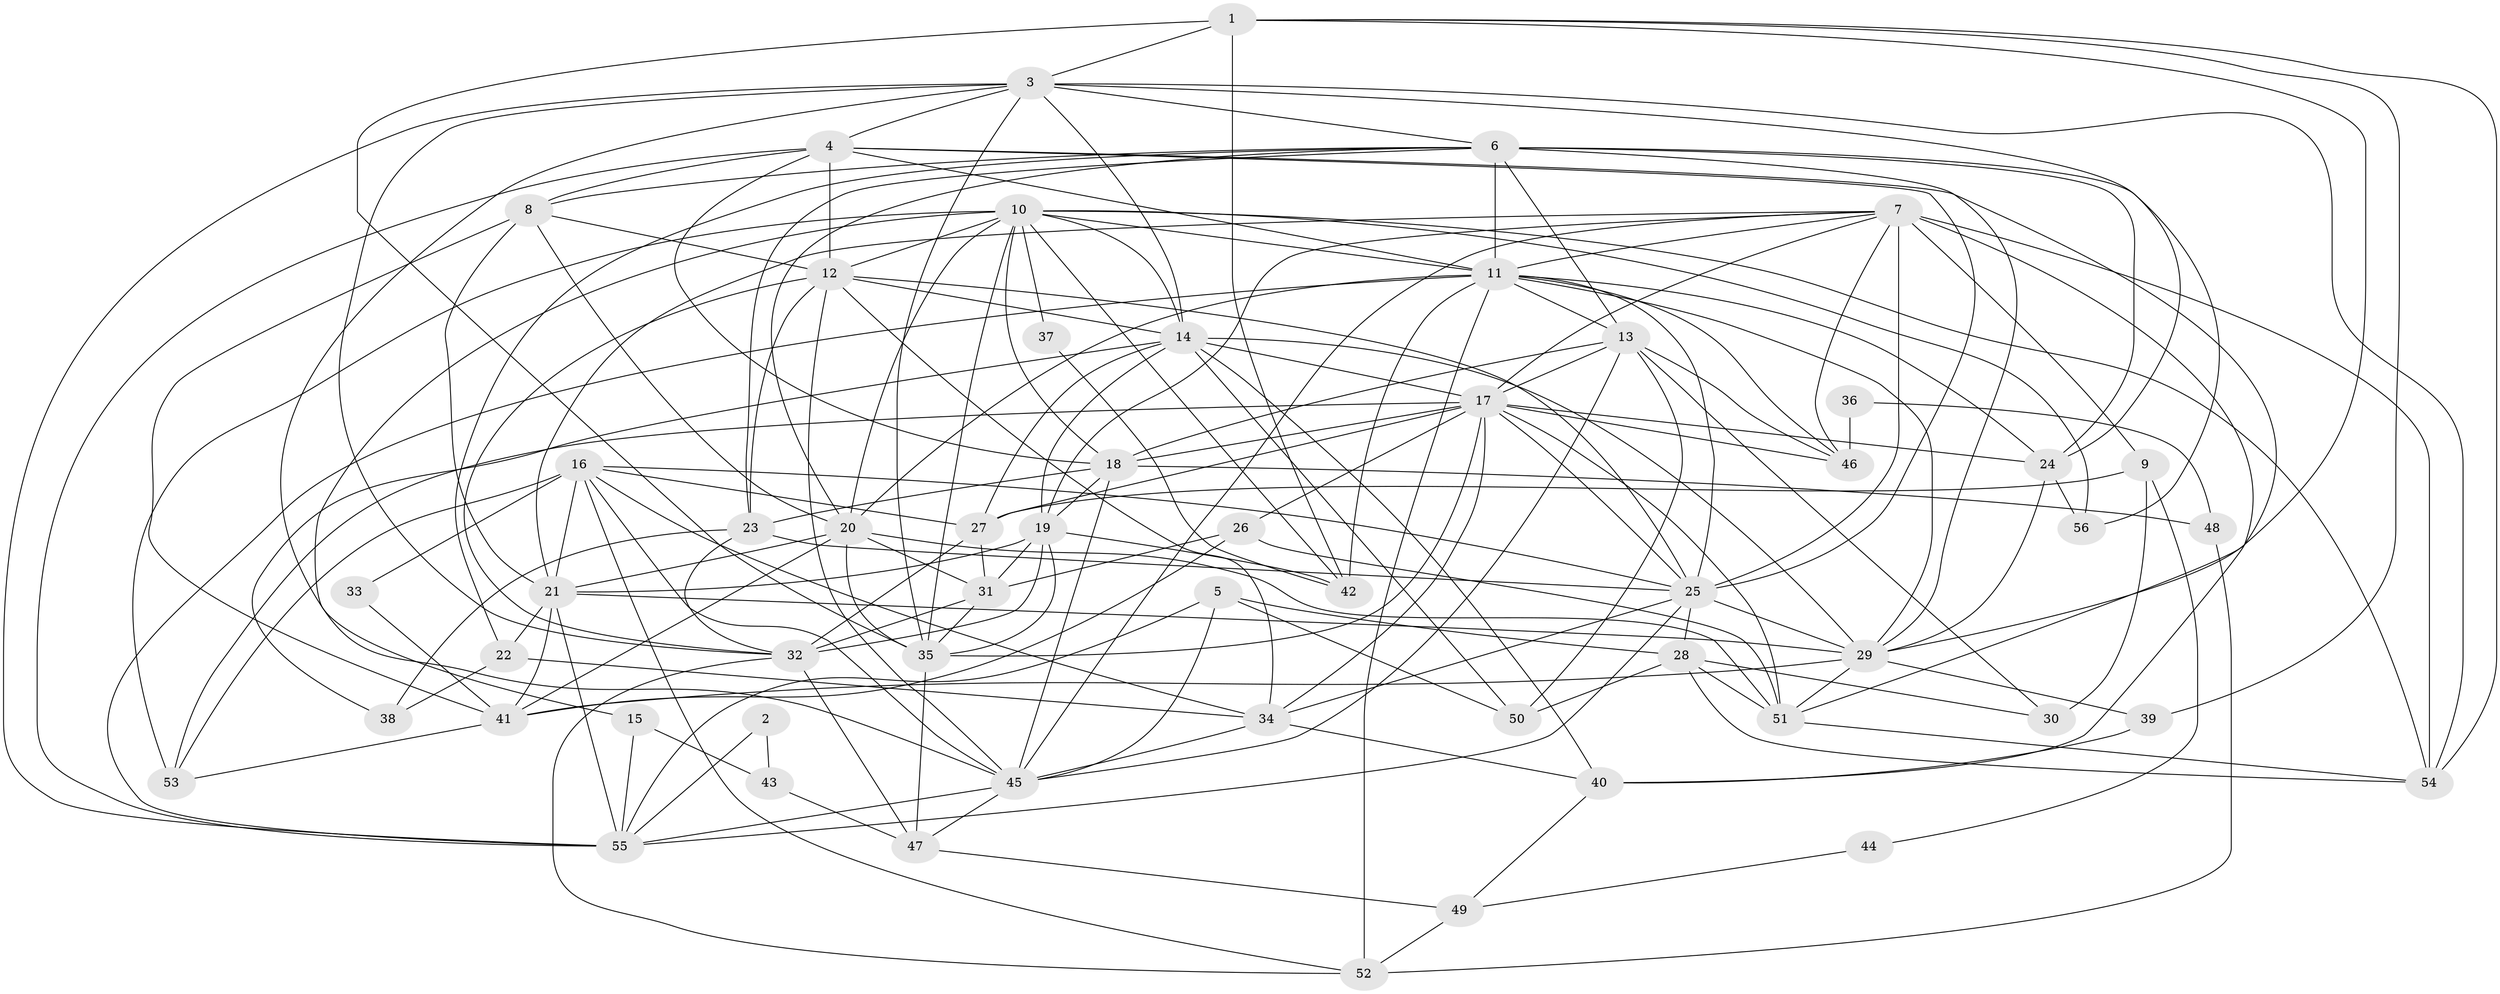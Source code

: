 // original degree distribution, {4: 0.2898550724637681, 2: 0.11594202898550725, 7: 0.014492753623188406, 3: 0.2753623188405797, 5: 0.18115942028985507, 6: 0.10869565217391304, 8: 0.007246376811594203, 9: 0.007246376811594203}
// Generated by graph-tools (version 1.1) at 2025/51/03/04/25 22:51:03]
// undirected, 56 vertices, 177 edges
graph export_dot {
  node [color=gray90,style=filled];
  1;
  2;
  3;
  4;
  5;
  6;
  7;
  8;
  9;
  10;
  11;
  12;
  13;
  14;
  15;
  16;
  17;
  18;
  19;
  20;
  21;
  22;
  23;
  24;
  25;
  26;
  27;
  28;
  29;
  30;
  31;
  32;
  33;
  34;
  35;
  36;
  37;
  38;
  39;
  40;
  41;
  42;
  43;
  44;
  45;
  46;
  47;
  48;
  49;
  50;
  51;
  52;
  53;
  54;
  55;
  56;
  1 -- 3 [weight=1.0];
  1 -- 29 [weight=1.0];
  1 -- 35 [weight=2.0];
  1 -- 39 [weight=1.0];
  1 -- 42 [weight=1.0];
  1 -- 54 [weight=1.0];
  2 -- 43 [weight=1.0];
  2 -- 55 [weight=1.0];
  3 -- 4 [weight=1.0];
  3 -- 6 [weight=1.0];
  3 -- 14 [weight=1.0];
  3 -- 24 [weight=1.0];
  3 -- 32 [weight=1.0];
  3 -- 35 [weight=1.0];
  3 -- 45 [weight=1.0];
  3 -- 54 [weight=1.0];
  3 -- 55 [weight=1.0];
  4 -- 8 [weight=1.0];
  4 -- 11 [weight=1.0];
  4 -- 12 [weight=1.0];
  4 -- 18 [weight=1.0];
  4 -- 25 [weight=1.0];
  4 -- 51 [weight=1.0];
  4 -- 55 [weight=1.0];
  5 -- 28 [weight=1.0];
  5 -- 45 [weight=1.0];
  5 -- 50 [weight=1.0];
  5 -- 55 [weight=1.0];
  6 -- 8 [weight=2.0];
  6 -- 11 [weight=1.0];
  6 -- 13 [weight=1.0];
  6 -- 20 [weight=1.0];
  6 -- 22 [weight=1.0];
  6 -- 23 [weight=1.0];
  6 -- 24 [weight=3.0];
  6 -- 29 [weight=1.0];
  6 -- 56 [weight=1.0];
  7 -- 9 [weight=1.0];
  7 -- 11 [weight=1.0];
  7 -- 17 [weight=1.0];
  7 -- 19 [weight=1.0];
  7 -- 21 [weight=1.0];
  7 -- 25 [weight=2.0];
  7 -- 40 [weight=1.0];
  7 -- 45 [weight=1.0];
  7 -- 46 [weight=1.0];
  7 -- 54 [weight=3.0];
  8 -- 12 [weight=1.0];
  8 -- 20 [weight=1.0];
  8 -- 21 [weight=1.0];
  8 -- 41 [weight=1.0];
  9 -- 27 [weight=1.0];
  9 -- 30 [weight=1.0];
  9 -- 44 [weight=1.0];
  10 -- 11 [weight=1.0];
  10 -- 12 [weight=1.0];
  10 -- 14 [weight=1.0];
  10 -- 15 [weight=1.0];
  10 -- 18 [weight=1.0];
  10 -- 20 [weight=1.0];
  10 -- 35 [weight=1.0];
  10 -- 37 [weight=1.0];
  10 -- 42 [weight=1.0];
  10 -- 53 [weight=1.0];
  10 -- 54 [weight=1.0];
  10 -- 56 [weight=1.0];
  11 -- 13 [weight=1.0];
  11 -- 20 [weight=1.0];
  11 -- 24 [weight=1.0];
  11 -- 25 [weight=1.0];
  11 -- 29 [weight=2.0];
  11 -- 42 [weight=1.0];
  11 -- 46 [weight=1.0];
  11 -- 52 [weight=1.0];
  11 -- 55 [weight=1.0];
  12 -- 14 [weight=1.0];
  12 -- 23 [weight=1.0];
  12 -- 25 [weight=2.0];
  12 -- 32 [weight=1.0];
  12 -- 34 [weight=1.0];
  12 -- 45 [weight=1.0];
  13 -- 17 [weight=1.0];
  13 -- 18 [weight=1.0];
  13 -- 30 [weight=1.0];
  13 -- 45 [weight=1.0];
  13 -- 46 [weight=1.0];
  13 -- 50 [weight=1.0];
  14 -- 17 [weight=1.0];
  14 -- 19 [weight=1.0];
  14 -- 27 [weight=1.0];
  14 -- 29 [weight=1.0];
  14 -- 38 [weight=1.0];
  14 -- 40 [weight=2.0];
  14 -- 50 [weight=1.0];
  15 -- 43 [weight=1.0];
  15 -- 55 [weight=1.0];
  16 -- 21 [weight=2.0];
  16 -- 25 [weight=1.0];
  16 -- 27 [weight=1.0];
  16 -- 33 [weight=1.0];
  16 -- 34 [weight=1.0];
  16 -- 45 [weight=1.0];
  16 -- 52 [weight=1.0];
  16 -- 53 [weight=1.0];
  17 -- 18 [weight=1.0];
  17 -- 24 [weight=1.0];
  17 -- 25 [weight=1.0];
  17 -- 26 [weight=1.0];
  17 -- 27 [weight=1.0];
  17 -- 34 [weight=1.0];
  17 -- 35 [weight=1.0];
  17 -- 46 [weight=1.0];
  17 -- 51 [weight=1.0];
  17 -- 53 [weight=2.0];
  18 -- 19 [weight=1.0];
  18 -- 23 [weight=1.0];
  18 -- 45 [weight=1.0];
  18 -- 48 [weight=1.0];
  19 -- 21 [weight=1.0];
  19 -- 31 [weight=1.0];
  19 -- 32 [weight=1.0];
  19 -- 35 [weight=1.0];
  19 -- 42 [weight=1.0];
  20 -- 21 [weight=1.0];
  20 -- 31 [weight=2.0];
  20 -- 35 [weight=1.0];
  20 -- 41 [weight=1.0];
  20 -- 51 [weight=1.0];
  21 -- 22 [weight=1.0];
  21 -- 29 [weight=1.0];
  21 -- 41 [weight=1.0];
  21 -- 55 [weight=1.0];
  22 -- 34 [weight=1.0];
  22 -- 38 [weight=1.0];
  23 -- 25 [weight=1.0];
  23 -- 32 [weight=1.0];
  23 -- 38 [weight=1.0];
  24 -- 29 [weight=1.0];
  24 -- 56 [weight=1.0];
  25 -- 28 [weight=1.0];
  25 -- 29 [weight=2.0];
  25 -- 34 [weight=1.0];
  25 -- 55 [weight=1.0];
  26 -- 31 [weight=1.0];
  26 -- 41 [weight=1.0];
  26 -- 51 [weight=1.0];
  27 -- 31 [weight=2.0];
  27 -- 32 [weight=2.0];
  28 -- 30 [weight=1.0];
  28 -- 50 [weight=1.0];
  28 -- 51 [weight=2.0];
  28 -- 54 [weight=1.0];
  29 -- 39 [weight=1.0];
  29 -- 41 [weight=2.0];
  29 -- 51 [weight=1.0];
  31 -- 32 [weight=1.0];
  31 -- 35 [weight=1.0];
  32 -- 47 [weight=1.0];
  32 -- 52 [weight=1.0];
  33 -- 41 [weight=1.0];
  34 -- 40 [weight=1.0];
  34 -- 45 [weight=1.0];
  35 -- 47 [weight=1.0];
  36 -- 46 [weight=1.0];
  36 -- 48 [weight=1.0];
  37 -- 42 [weight=1.0];
  39 -- 40 [weight=1.0];
  40 -- 49 [weight=1.0];
  41 -- 53 [weight=1.0];
  43 -- 47 [weight=1.0];
  44 -- 49 [weight=1.0];
  45 -- 47 [weight=1.0];
  45 -- 55 [weight=1.0];
  47 -- 49 [weight=1.0];
  48 -- 52 [weight=1.0];
  49 -- 52 [weight=1.0];
  51 -- 54 [weight=1.0];
}
